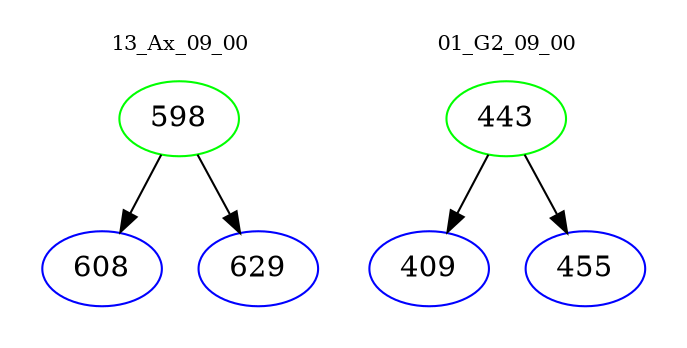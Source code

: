 digraph{
subgraph cluster_0 {
color = white
label = "13_Ax_09_00";
fontsize=10;
T0_598 [label="598", color="green"]
T0_598 -> T0_608 [color="black"]
T0_608 [label="608", color="blue"]
T0_598 -> T0_629 [color="black"]
T0_629 [label="629", color="blue"]
}
subgraph cluster_1 {
color = white
label = "01_G2_09_00";
fontsize=10;
T1_443 [label="443", color="green"]
T1_443 -> T1_409 [color="black"]
T1_409 [label="409", color="blue"]
T1_443 -> T1_455 [color="black"]
T1_455 [label="455", color="blue"]
}
}
